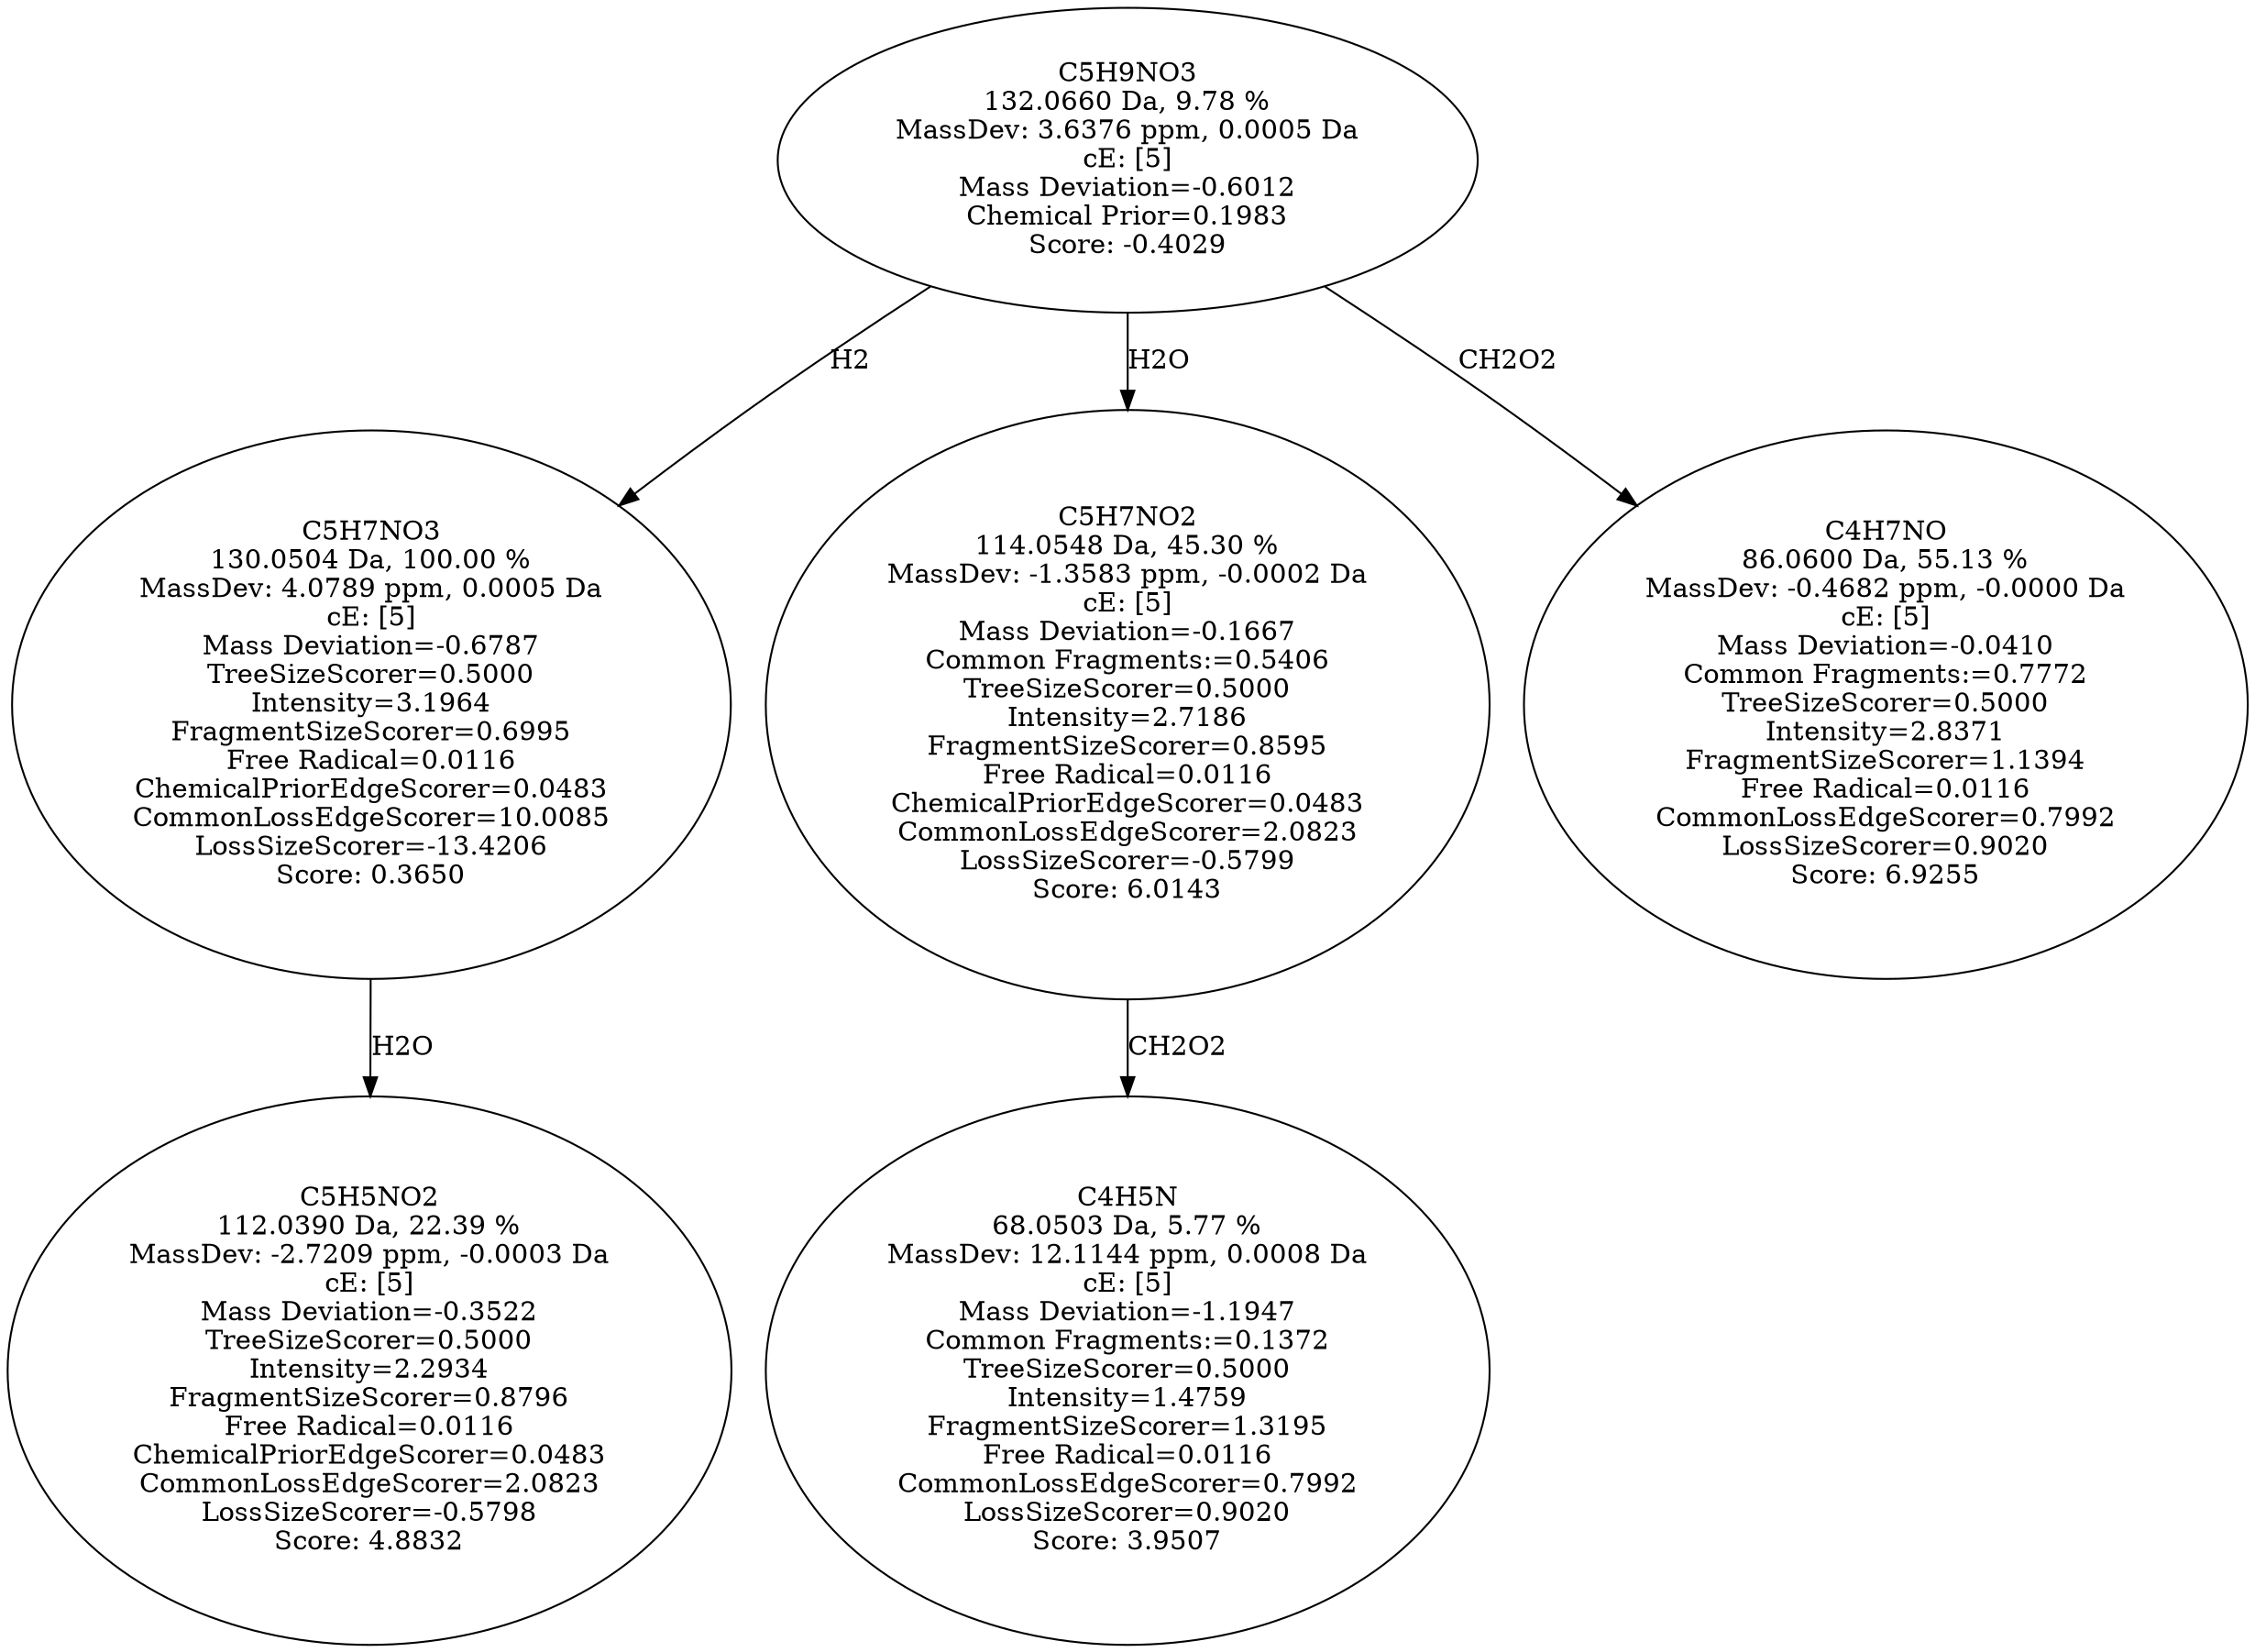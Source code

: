 strict digraph {
v1 [label="C5H5NO2\n112.0390 Da, 22.39 %\nMassDev: -2.7209 ppm, -0.0003 Da\ncE: [5]\nMass Deviation=-0.3522\nTreeSizeScorer=0.5000\nIntensity=2.2934\nFragmentSizeScorer=0.8796\nFree Radical=0.0116\nChemicalPriorEdgeScorer=0.0483\nCommonLossEdgeScorer=2.0823\nLossSizeScorer=-0.5798\nScore: 4.8832"];
v2 [label="C5H7NO3\n130.0504 Da, 100.00 %\nMassDev: 4.0789 ppm, 0.0005 Da\ncE: [5]\nMass Deviation=-0.6787\nTreeSizeScorer=0.5000\nIntensity=3.1964\nFragmentSizeScorer=0.6995\nFree Radical=0.0116\nChemicalPriorEdgeScorer=0.0483\nCommonLossEdgeScorer=10.0085\nLossSizeScorer=-13.4206\nScore: 0.3650"];
v3 [label="C4H5N\n68.0503 Da, 5.77 %\nMassDev: 12.1144 ppm, 0.0008 Da\ncE: [5]\nMass Deviation=-1.1947\nCommon Fragments:=0.1372\nTreeSizeScorer=0.5000\nIntensity=1.4759\nFragmentSizeScorer=1.3195\nFree Radical=0.0116\nCommonLossEdgeScorer=0.7992\nLossSizeScorer=0.9020\nScore: 3.9507"];
v4 [label="C5H7NO2\n114.0548 Da, 45.30 %\nMassDev: -1.3583 ppm, -0.0002 Da\ncE: [5]\nMass Deviation=-0.1667\nCommon Fragments:=0.5406\nTreeSizeScorer=0.5000\nIntensity=2.7186\nFragmentSizeScorer=0.8595\nFree Radical=0.0116\nChemicalPriorEdgeScorer=0.0483\nCommonLossEdgeScorer=2.0823\nLossSizeScorer=-0.5799\nScore: 6.0143"];
v5 [label="C4H7NO\n86.0600 Da, 55.13 %\nMassDev: -0.4682 ppm, -0.0000 Da\ncE: [5]\nMass Deviation=-0.0410\nCommon Fragments:=0.7772\nTreeSizeScorer=0.5000\nIntensity=2.8371\nFragmentSizeScorer=1.1394\nFree Radical=0.0116\nCommonLossEdgeScorer=0.7992\nLossSizeScorer=0.9020\nScore: 6.9255"];
v6 [label="C5H9NO3\n132.0660 Da, 9.78 %\nMassDev: 3.6376 ppm, 0.0005 Da\ncE: [5]\nMass Deviation=-0.6012\nChemical Prior=0.1983\nScore: -0.4029"];
v2 -> v1 [label="H2O"];
v6 -> v2 [label="H2"];
v4 -> v3 [label="CH2O2"];
v6 -> v4 [label="H2O"];
v6 -> v5 [label="CH2O2"];
}